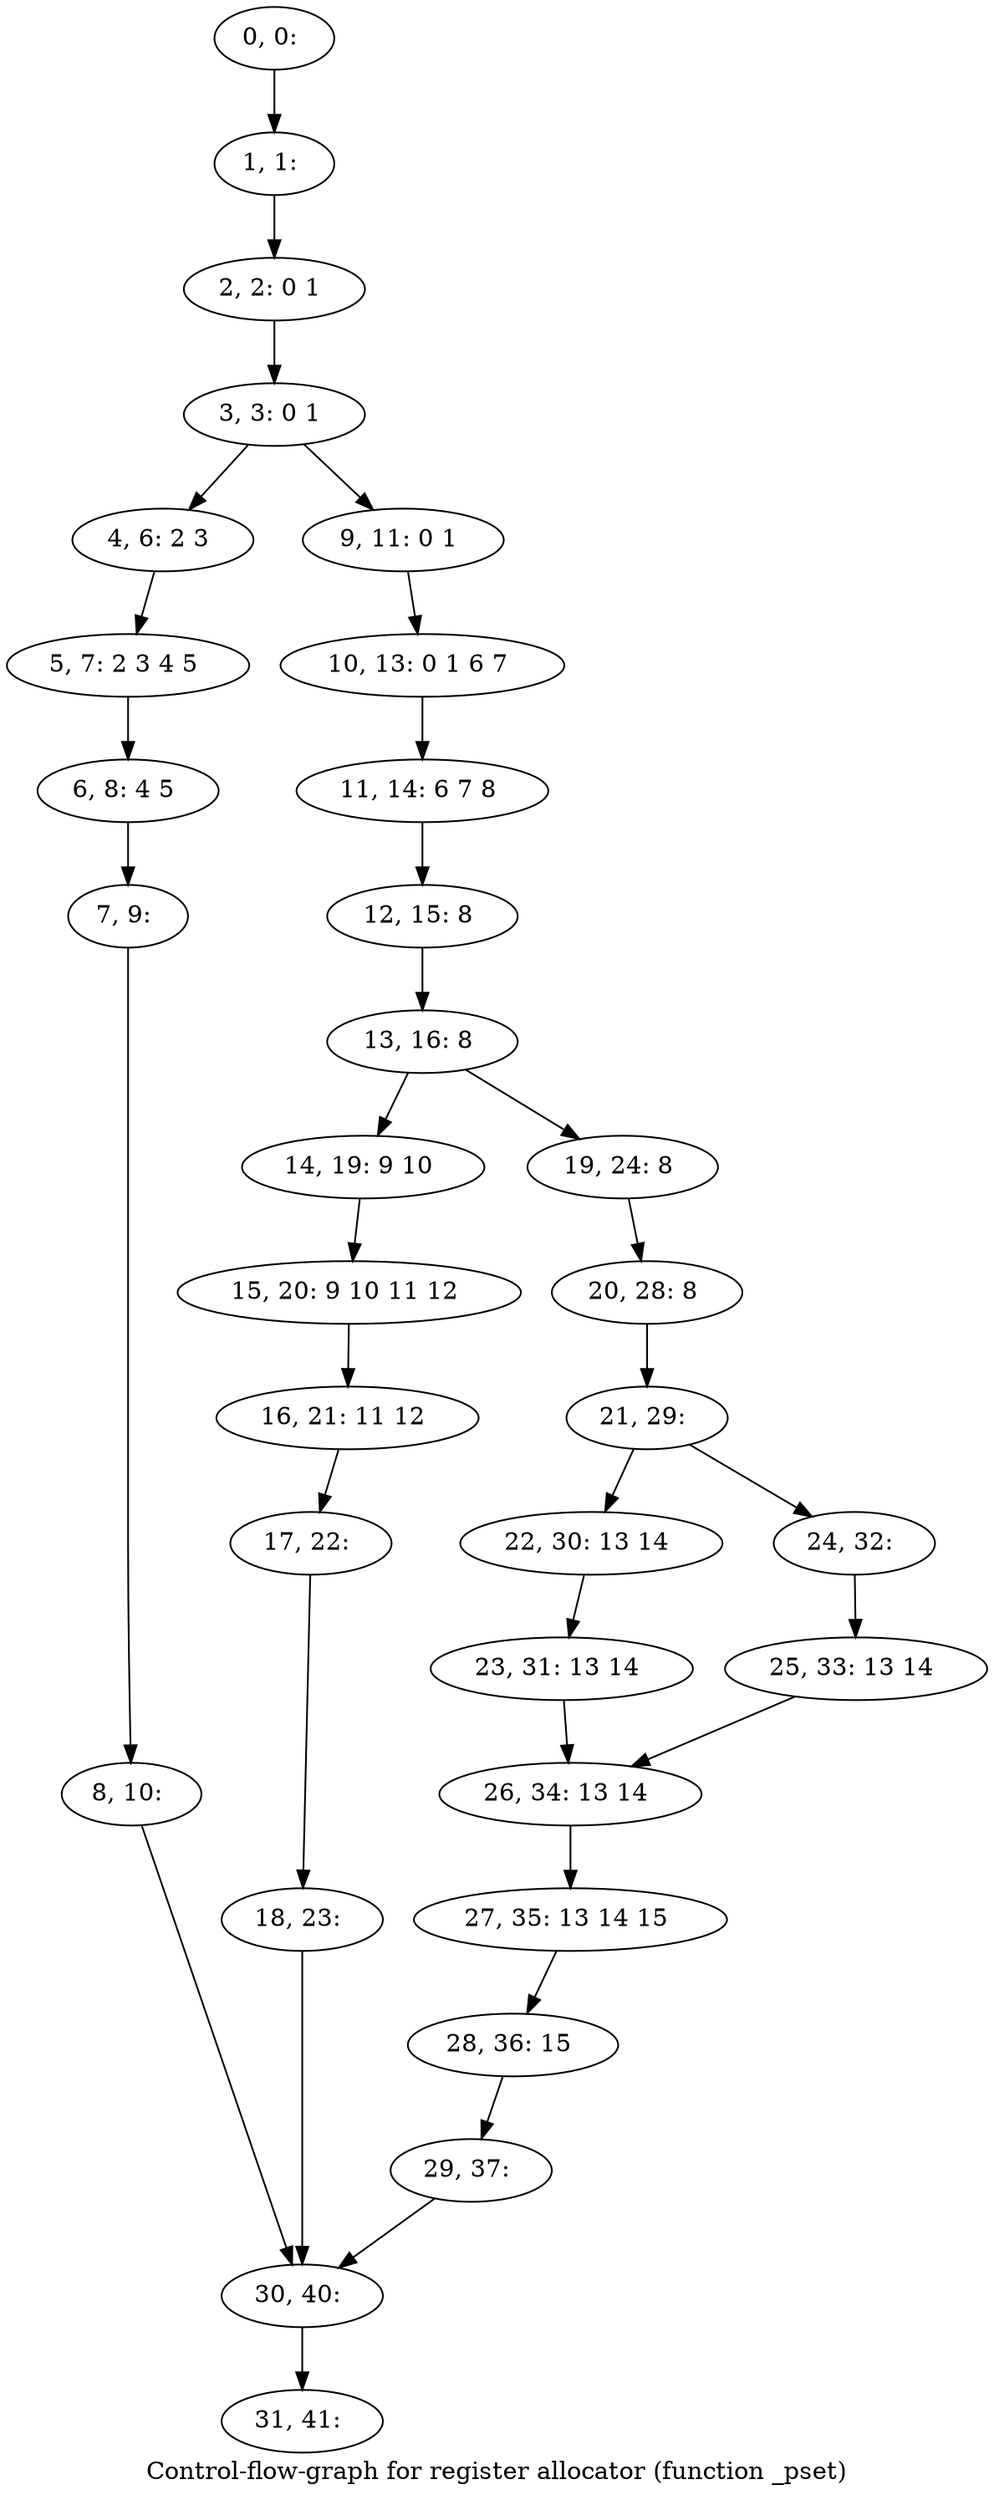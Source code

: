 digraph G {
graph [label="Control-flow-graph for register allocator (function _pset)"]
0[label="0, 0: "];
1[label="1, 1: "];
2[label="2, 2: 0 1 "];
3[label="3, 3: 0 1 "];
4[label="4, 6: 2 3 "];
5[label="5, 7: 2 3 4 5 "];
6[label="6, 8: 4 5 "];
7[label="7, 9: "];
8[label="8, 10: "];
9[label="9, 11: 0 1 "];
10[label="10, 13: 0 1 6 7 "];
11[label="11, 14: 6 7 8 "];
12[label="12, 15: 8 "];
13[label="13, 16: 8 "];
14[label="14, 19: 9 10 "];
15[label="15, 20: 9 10 11 12 "];
16[label="16, 21: 11 12 "];
17[label="17, 22: "];
18[label="18, 23: "];
19[label="19, 24: 8 "];
20[label="20, 28: 8 "];
21[label="21, 29: "];
22[label="22, 30: 13 14 "];
23[label="23, 31: 13 14 "];
24[label="24, 32: "];
25[label="25, 33: 13 14 "];
26[label="26, 34: 13 14 "];
27[label="27, 35: 13 14 15 "];
28[label="28, 36: 15 "];
29[label="29, 37: "];
30[label="30, 40: "];
31[label="31, 41: "];
0->1 ;
1->2 ;
2->3 ;
3->4 ;
3->9 ;
4->5 ;
5->6 ;
6->7 ;
7->8 ;
8->30 ;
9->10 ;
10->11 ;
11->12 ;
12->13 ;
13->14 ;
13->19 ;
14->15 ;
15->16 ;
16->17 ;
17->18 ;
18->30 ;
19->20 ;
20->21 ;
21->22 ;
21->24 ;
22->23 ;
23->26 ;
24->25 ;
25->26 ;
26->27 ;
27->28 ;
28->29 ;
29->30 ;
30->31 ;
}
